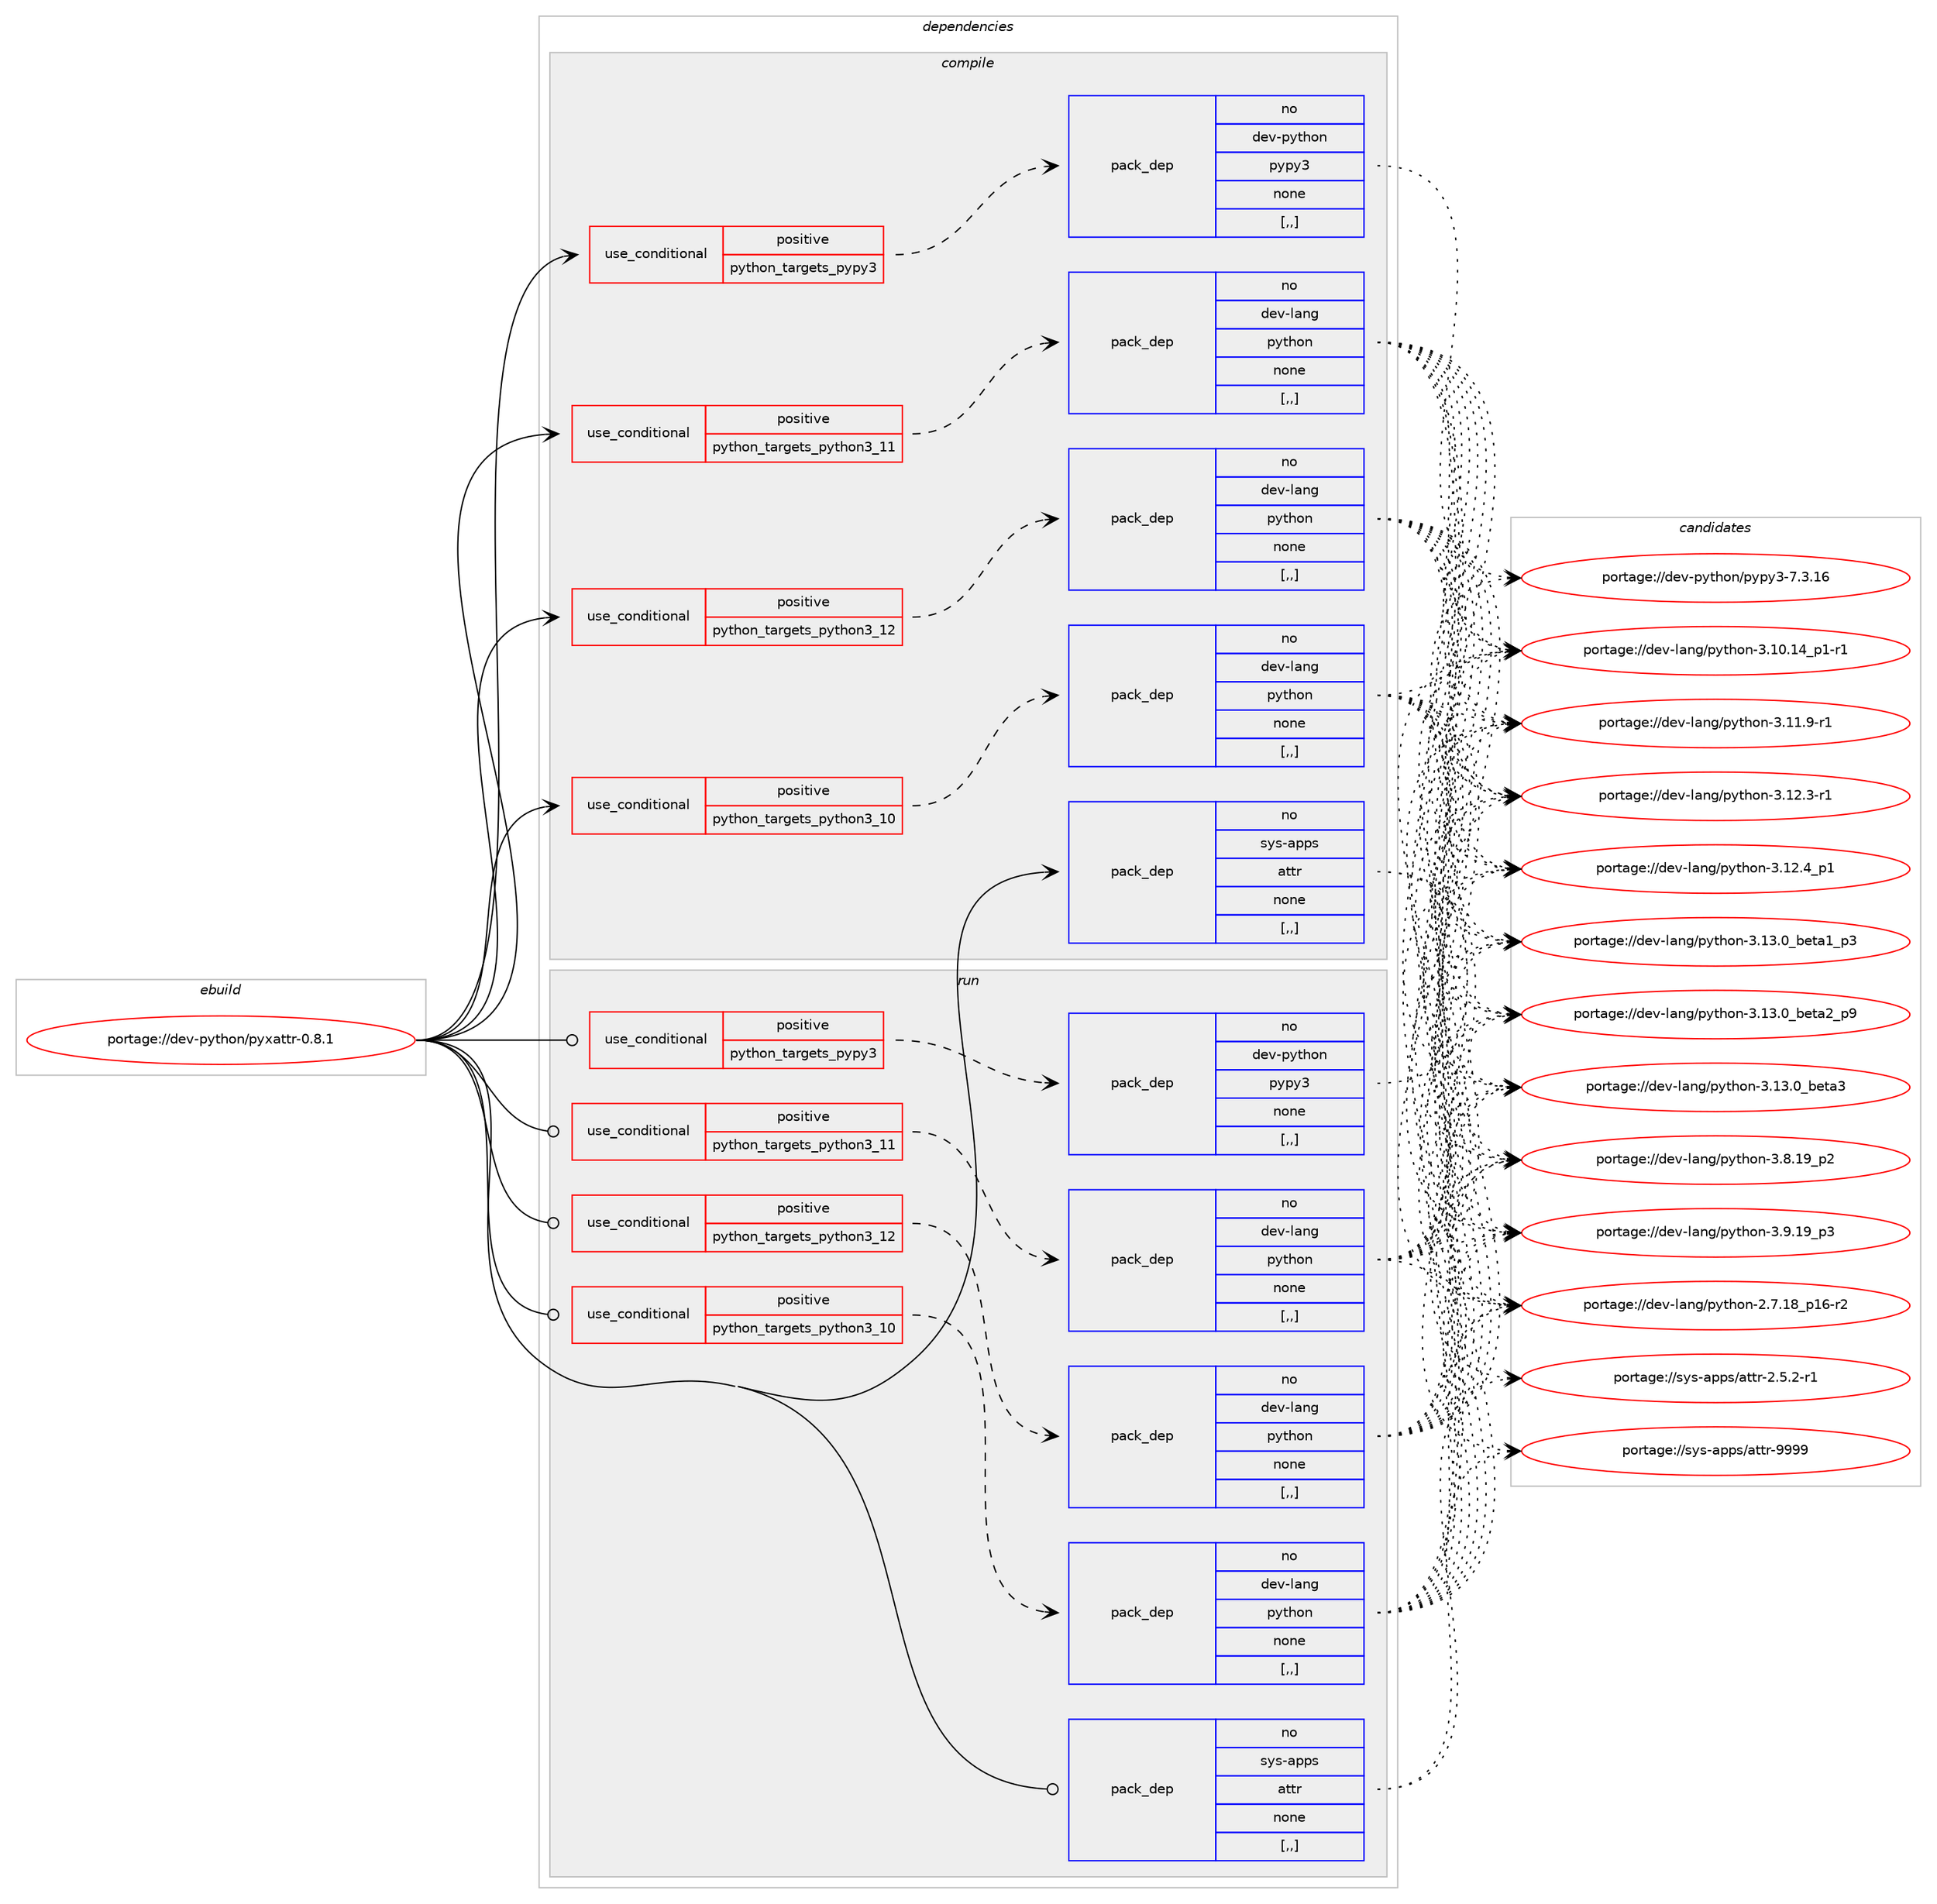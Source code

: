 digraph prolog {

# *************
# Graph options
# *************

newrank=true;
concentrate=true;
compound=true;
graph [rankdir=LR,fontname=Helvetica,fontsize=10,ranksep=1.5];#, ranksep=2.5, nodesep=0.2];
edge  [arrowhead=vee];
node  [fontname=Helvetica,fontsize=10];

# **********
# The ebuild
# **********

subgraph cluster_leftcol {
color=gray;
rank=same;
label=<<i>ebuild</i>>;
id [label="portage://dev-python/pyxattr-0.8.1", color=red, width=4, href="../dev-python/pyxattr-0.8.1.svg"];
}

# ****************
# The dependencies
# ****************

subgraph cluster_midcol {
color=gray;
label=<<i>dependencies</i>>;
subgraph cluster_compile {
fillcolor="#eeeeee";
style=filled;
label=<<i>compile</i>>;
subgraph cond37383 {
dependency156905 [label=<<TABLE BORDER="0" CELLBORDER="1" CELLSPACING="0" CELLPADDING="4"><TR><TD ROWSPAN="3" CELLPADDING="10">use_conditional</TD></TR><TR><TD>positive</TD></TR><TR><TD>python_targets_pypy3</TD></TR></TABLE>>, shape=none, color=red];
subgraph pack118284 {
dependency156906 [label=<<TABLE BORDER="0" CELLBORDER="1" CELLSPACING="0" CELLPADDING="4" WIDTH="220"><TR><TD ROWSPAN="6" CELLPADDING="30">pack_dep</TD></TR><TR><TD WIDTH="110">no</TD></TR><TR><TD>dev-python</TD></TR><TR><TD>pypy3</TD></TR><TR><TD>none</TD></TR><TR><TD>[,,]</TD></TR></TABLE>>, shape=none, color=blue];
}
dependency156905:e -> dependency156906:w [weight=20,style="dashed",arrowhead="vee"];
}
id:e -> dependency156905:w [weight=20,style="solid",arrowhead="vee"];
subgraph cond37384 {
dependency156907 [label=<<TABLE BORDER="0" CELLBORDER="1" CELLSPACING="0" CELLPADDING="4"><TR><TD ROWSPAN="3" CELLPADDING="10">use_conditional</TD></TR><TR><TD>positive</TD></TR><TR><TD>python_targets_python3_10</TD></TR></TABLE>>, shape=none, color=red];
subgraph pack118285 {
dependency156908 [label=<<TABLE BORDER="0" CELLBORDER="1" CELLSPACING="0" CELLPADDING="4" WIDTH="220"><TR><TD ROWSPAN="6" CELLPADDING="30">pack_dep</TD></TR><TR><TD WIDTH="110">no</TD></TR><TR><TD>dev-lang</TD></TR><TR><TD>python</TD></TR><TR><TD>none</TD></TR><TR><TD>[,,]</TD></TR></TABLE>>, shape=none, color=blue];
}
dependency156907:e -> dependency156908:w [weight=20,style="dashed",arrowhead="vee"];
}
id:e -> dependency156907:w [weight=20,style="solid",arrowhead="vee"];
subgraph cond37385 {
dependency156909 [label=<<TABLE BORDER="0" CELLBORDER="1" CELLSPACING="0" CELLPADDING="4"><TR><TD ROWSPAN="3" CELLPADDING="10">use_conditional</TD></TR><TR><TD>positive</TD></TR><TR><TD>python_targets_python3_11</TD></TR></TABLE>>, shape=none, color=red];
subgraph pack118286 {
dependency156910 [label=<<TABLE BORDER="0" CELLBORDER="1" CELLSPACING="0" CELLPADDING="4" WIDTH="220"><TR><TD ROWSPAN="6" CELLPADDING="30">pack_dep</TD></TR><TR><TD WIDTH="110">no</TD></TR><TR><TD>dev-lang</TD></TR><TR><TD>python</TD></TR><TR><TD>none</TD></TR><TR><TD>[,,]</TD></TR></TABLE>>, shape=none, color=blue];
}
dependency156909:e -> dependency156910:w [weight=20,style="dashed",arrowhead="vee"];
}
id:e -> dependency156909:w [weight=20,style="solid",arrowhead="vee"];
subgraph cond37386 {
dependency156911 [label=<<TABLE BORDER="0" CELLBORDER="1" CELLSPACING="0" CELLPADDING="4"><TR><TD ROWSPAN="3" CELLPADDING="10">use_conditional</TD></TR><TR><TD>positive</TD></TR><TR><TD>python_targets_python3_12</TD></TR></TABLE>>, shape=none, color=red];
subgraph pack118287 {
dependency156912 [label=<<TABLE BORDER="0" CELLBORDER="1" CELLSPACING="0" CELLPADDING="4" WIDTH="220"><TR><TD ROWSPAN="6" CELLPADDING="30">pack_dep</TD></TR><TR><TD WIDTH="110">no</TD></TR><TR><TD>dev-lang</TD></TR><TR><TD>python</TD></TR><TR><TD>none</TD></TR><TR><TD>[,,]</TD></TR></TABLE>>, shape=none, color=blue];
}
dependency156911:e -> dependency156912:w [weight=20,style="dashed",arrowhead="vee"];
}
id:e -> dependency156911:w [weight=20,style="solid",arrowhead="vee"];
subgraph pack118288 {
dependency156913 [label=<<TABLE BORDER="0" CELLBORDER="1" CELLSPACING="0" CELLPADDING="4" WIDTH="220"><TR><TD ROWSPAN="6" CELLPADDING="30">pack_dep</TD></TR><TR><TD WIDTH="110">no</TD></TR><TR><TD>sys-apps</TD></TR><TR><TD>attr</TD></TR><TR><TD>none</TD></TR><TR><TD>[,,]</TD></TR></TABLE>>, shape=none, color=blue];
}
id:e -> dependency156913:w [weight=20,style="solid",arrowhead="vee"];
}
subgraph cluster_compileandrun {
fillcolor="#eeeeee";
style=filled;
label=<<i>compile and run</i>>;
}
subgraph cluster_run {
fillcolor="#eeeeee";
style=filled;
label=<<i>run</i>>;
subgraph cond37387 {
dependency156914 [label=<<TABLE BORDER="0" CELLBORDER="1" CELLSPACING="0" CELLPADDING="4"><TR><TD ROWSPAN="3" CELLPADDING="10">use_conditional</TD></TR><TR><TD>positive</TD></TR><TR><TD>python_targets_pypy3</TD></TR></TABLE>>, shape=none, color=red];
subgraph pack118289 {
dependency156915 [label=<<TABLE BORDER="0" CELLBORDER="1" CELLSPACING="0" CELLPADDING="4" WIDTH="220"><TR><TD ROWSPAN="6" CELLPADDING="30">pack_dep</TD></TR><TR><TD WIDTH="110">no</TD></TR><TR><TD>dev-python</TD></TR><TR><TD>pypy3</TD></TR><TR><TD>none</TD></TR><TR><TD>[,,]</TD></TR></TABLE>>, shape=none, color=blue];
}
dependency156914:e -> dependency156915:w [weight=20,style="dashed",arrowhead="vee"];
}
id:e -> dependency156914:w [weight=20,style="solid",arrowhead="odot"];
subgraph cond37388 {
dependency156916 [label=<<TABLE BORDER="0" CELLBORDER="1" CELLSPACING="0" CELLPADDING="4"><TR><TD ROWSPAN="3" CELLPADDING="10">use_conditional</TD></TR><TR><TD>positive</TD></TR><TR><TD>python_targets_python3_10</TD></TR></TABLE>>, shape=none, color=red];
subgraph pack118290 {
dependency156917 [label=<<TABLE BORDER="0" CELLBORDER="1" CELLSPACING="0" CELLPADDING="4" WIDTH="220"><TR><TD ROWSPAN="6" CELLPADDING="30">pack_dep</TD></TR><TR><TD WIDTH="110">no</TD></TR><TR><TD>dev-lang</TD></TR><TR><TD>python</TD></TR><TR><TD>none</TD></TR><TR><TD>[,,]</TD></TR></TABLE>>, shape=none, color=blue];
}
dependency156916:e -> dependency156917:w [weight=20,style="dashed",arrowhead="vee"];
}
id:e -> dependency156916:w [weight=20,style="solid",arrowhead="odot"];
subgraph cond37389 {
dependency156918 [label=<<TABLE BORDER="0" CELLBORDER="1" CELLSPACING="0" CELLPADDING="4"><TR><TD ROWSPAN="3" CELLPADDING="10">use_conditional</TD></TR><TR><TD>positive</TD></TR><TR><TD>python_targets_python3_11</TD></TR></TABLE>>, shape=none, color=red];
subgraph pack118291 {
dependency156919 [label=<<TABLE BORDER="0" CELLBORDER="1" CELLSPACING="0" CELLPADDING="4" WIDTH="220"><TR><TD ROWSPAN="6" CELLPADDING="30">pack_dep</TD></TR><TR><TD WIDTH="110">no</TD></TR><TR><TD>dev-lang</TD></TR><TR><TD>python</TD></TR><TR><TD>none</TD></TR><TR><TD>[,,]</TD></TR></TABLE>>, shape=none, color=blue];
}
dependency156918:e -> dependency156919:w [weight=20,style="dashed",arrowhead="vee"];
}
id:e -> dependency156918:w [weight=20,style="solid",arrowhead="odot"];
subgraph cond37390 {
dependency156920 [label=<<TABLE BORDER="0" CELLBORDER="1" CELLSPACING="0" CELLPADDING="4"><TR><TD ROWSPAN="3" CELLPADDING="10">use_conditional</TD></TR><TR><TD>positive</TD></TR><TR><TD>python_targets_python3_12</TD></TR></TABLE>>, shape=none, color=red];
subgraph pack118292 {
dependency156921 [label=<<TABLE BORDER="0" CELLBORDER="1" CELLSPACING="0" CELLPADDING="4" WIDTH="220"><TR><TD ROWSPAN="6" CELLPADDING="30">pack_dep</TD></TR><TR><TD WIDTH="110">no</TD></TR><TR><TD>dev-lang</TD></TR><TR><TD>python</TD></TR><TR><TD>none</TD></TR><TR><TD>[,,]</TD></TR></TABLE>>, shape=none, color=blue];
}
dependency156920:e -> dependency156921:w [weight=20,style="dashed",arrowhead="vee"];
}
id:e -> dependency156920:w [weight=20,style="solid",arrowhead="odot"];
subgraph pack118293 {
dependency156922 [label=<<TABLE BORDER="0" CELLBORDER="1" CELLSPACING="0" CELLPADDING="4" WIDTH="220"><TR><TD ROWSPAN="6" CELLPADDING="30">pack_dep</TD></TR><TR><TD WIDTH="110">no</TD></TR><TR><TD>sys-apps</TD></TR><TR><TD>attr</TD></TR><TR><TD>none</TD></TR><TR><TD>[,,]</TD></TR></TABLE>>, shape=none, color=blue];
}
id:e -> dependency156922:w [weight=20,style="solid",arrowhead="odot"];
}
}

# **************
# The candidates
# **************

subgraph cluster_choices {
rank=same;
color=gray;
label=<<i>candidates</i>>;

subgraph choice118284 {
color=black;
nodesep=1;
choice10010111845112121116104111110471121211121215145554651464954 [label="portage://dev-python/pypy3-7.3.16", color=red, width=4,href="../dev-python/pypy3-7.3.16.svg"];
dependency156906:e -> choice10010111845112121116104111110471121211121215145554651464954:w [style=dotted,weight="100"];
}
subgraph choice118285 {
color=black;
nodesep=1;
choice100101118451089711010347112121116104111110455046554649569511249544511450 [label="portage://dev-lang/python-2.7.18_p16-r2", color=red, width=4,href="../dev-lang/python-2.7.18_p16-r2.svg"];
choice100101118451089711010347112121116104111110455146494846495295112494511449 [label="portage://dev-lang/python-3.10.14_p1-r1", color=red, width=4,href="../dev-lang/python-3.10.14_p1-r1.svg"];
choice100101118451089711010347112121116104111110455146494946574511449 [label="portage://dev-lang/python-3.11.9-r1", color=red, width=4,href="../dev-lang/python-3.11.9-r1.svg"];
choice100101118451089711010347112121116104111110455146495046514511449 [label="portage://dev-lang/python-3.12.3-r1", color=red, width=4,href="../dev-lang/python-3.12.3-r1.svg"];
choice100101118451089711010347112121116104111110455146495046529511249 [label="portage://dev-lang/python-3.12.4_p1", color=red, width=4,href="../dev-lang/python-3.12.4_p1.svg"];
choice10010111845108971101034711212111610411111045514649514648959810111697499511251 [label="portage://dev-lang/python-3.13.0_beta1_p3", color=red, width=4,href="../dev-lang/python-3.13.0_beta1_p3.svg"];
choice10010111845108971101034711212111610411111045514649514648959810111697509511257 [label="portage://dev-lang/python-3.13.0_beta2_p9", color=red, width=4,href="../dev-lang/python-3.13.0_beta2_p9.svg"];
choice1001011184510897110103471121211161041111104551464951464895981011169751 [label="portage://dev-lang/python-3.13.0_beta3", color=red, width=4,href="../dev-lang/python-3.13.0_beta3.svg"];
choice100101118451089711010347112121116104111110455146564649579511250 [label="portage://dev-lang/python-3.8.19_p2", color=red, width=4,href="../dev-lang/python-3.8.19_p2.svg"];
choice100101118451089711010347112121116104111110455146574649579511251 [label="portage://dev-lang/python-3.9.19_p3", color=red, width=4,href="../dev-lang/python-3.9.19_p3.svg"];
dependency156908:e -> choice100101118451089711010347112121116104111110455046554649569511249544511450:w [style=dotted,weight="100"];
dependency156908:e -> choice100101118451089711010347112121116104111110455146494846495295112494511449:w [style=dotted,weight="100"];
dependency156908:e -> choice100101118451089711010347112121116104111110455146494946574511449:w [style=dotted,weight="100"];
dependency156908:e -> choice100101118451089711010347112121116104111110455146495046514511449:w [style=dotted,weight="100"];
dependency156908:e -> choice100101118451089711010347112121116104111110455146495046529511249:w [style=dotted,weight="100"];
dependency156908:e -> choice10010111845108971101034711212111610411111045514649514648959810111697499511251:w [style=dotted,weight="100"];
dependency156908:e -> choice10010111845108971101034711212111610411111045514649514648959810111697509511257:w [style=dotted,weight="100"];
dependency156908:e -> choice1001011184510897110103471121211161041111104551464951464895981011169751:w [style=dotted,weight="100"];
dependency156908:e -> choice100101118451089711010347112121116104111110455146564649579511250:w [style=dotted,weight="100"];
dependency156908:e -> choice100101118451089711010347112121116104111110455146574649579511251:w [style=dotted,weight="100"];
}
subgraph choice118286 {
color=black;
nodesep=1;
choice100101118451089711010347112121116104111110455046554649569511249544511450 [label="portage://dev-lang/python-2.7.18_p16-r2", color=red, width=4,href="../dev-lang/python-2.7.18_p16-r2.svg"];
choice100101118451089711010347112121116104111110455146494846495295112494511449 [label="portage://dev-lang/python-3.10.14_p1-r1", color=red, width=4,href="../dev-lang/python-3.10.14_p1-r1.svg"];
choice100101118451089711010347112121116104111110455146494946574511449 [label="portage://dev-lang/python-3.11.9-r1", color=red, width=4,href="../dev-lang/python-3.11.9-r1.svg"];
choice100101118451089711010347112121116104111110455146495046514511449 [label="portage://dev-lang/python-3.12.3-r1", color=red, width=4,href="../dev-lang/python-3.12.3-r1.svg"];
choice100101118451089711010347112121116104111110455146495046529511249 [label="portage://dev-lang/python-3.12.4_p1", color=red, width=4,href="../dev-lang/python-3.12.4_p1.svg"];
choice10010111845108971101034711212111610411111045514649514648959810111697499511251 [label="portage://dev-lang/python-3.13.0_beta1_p3", color=red, width=4,href="../dev-lang/python-3.13.0_beta1_p3.svg"];
choice10010111845108971101034711212111610411111045514649514648959810111697509511257 [label="portage://dev-lang/python-3.13.0_beta2_p9", color=red, width=4,href="../dev-lang/python-3.13.0_beta2_p9.svg"];
choice1001011184510897110103471121211161041111104551464951464895981011169751 [label="portage://dev-lang/python-3.13.0_beta3", color=red, width=4,href="../dev-lang/python-3.13.0_beta3.svg"];
choice100101118451089711010347112121116104111110455146564649579511250 [label="portage://dev-lang/python-3.8.19_p2", color=red, width=4,href="../dev-lang/python-3.8.19_p2.svg"];
choice100101118451089711010347112121116104111110455146574649579511251 [label="portage://dev-lang/python-3.9.19_p3", color=red, width=4,href="../dev-lang/python-3.9.19_p3.svg"];
dependency156910:e -> choice100101118451089711010347112121116104111110455046554649569511249544511450:w [style=dotted,weight="100"];
dependency156910:e -> choice100101118451089711010347112121116104111110455146494846495295112494511449:w [style=dotted,weight="100"];
dependency156910:e -> choice100101118451089711010347112121116104111110455146494946574511449:w [style=dotted,weight="100"];
dependency156910:e -> choice100101118451089711010347112121116104111110455146495046514511449:w [style=dotted,weight="100"];
dependency156910:e -> choice100101118451089711010347112121116104111110455146495046529511249:w [style=dotted,weight="100"];
dependency156910:e -> choice10010111845108971101034711212111610411111045514649514648959810111697499511251:w [style=dotted,weight="100"];
dependency156910:e -> choice10010111845108971101034711212111610411111045514649514648959810111697509511257:w [style=dotted,weight="100"];
dependency156910:e -> choice1001011184510897110103471121211161041111104551464951464895981011169751:w [style=dotted,weight="100"];
dependency156910:e -> choice100101118451089711010347112121116104111110455146564649579511250:w [style=dotted,weight="100"];
dependency156910:e -> choice100101118451089711010347112121116104111110455146574649579511251:w [style=dotted,weight="100"];
}
subgraph choice118287 {
color=black;
nodesep=1;
choice100101118451089711010347112121116104111110455046554649569511249544511450 [label="portage://dev-lang/python-2.7.18_p16-r2", color=red, width=4,href="../dev-lang/python-2.7.18_p16-r2.svg"];
choice100101118451089711010347112121116104111110455146494846495295112494511449 [label="portage://dev-lang/python-3.10.14_p1-r1", color=red, width=4,href="../dev-lang/python-3.10.14_p1-r1.svg"];
choice100101118451089711010347112121116104111110455146494946574511449 [label="portage://dev-lang/python-3.11.9-r1", color=red, width=4,href="../dev-lang/python-3.11.9-r1.svg"];
choice100101118451089711010347112121116104111110455146495046514511449 [label="portage://dev-lang/python-3.12.3-r1", color=red, width=4,href="../dev-lang/python-3.12.3-r1.svg"];
choice100101118451089711010347112121116104111110455146495046529511249 [label="portage://dev-lang/python-3.12.4_p1", color=red, width=4,href="../dev-lang/python-3.12.4_p1.svg"];
choice10010111845108971101034711212111610411111045514649514648959810111697499511251 [label="portage://dev-lang/python-3.13.0_beta1_p3", color=red, width=4,href="../dev-lang/python-3.13.0_beta1_p3.svg"];
choice10010111845108971101034711212111610411111045514649514648959810111697509511257 [label="portage://dev-lang/python-3.13.0_beta2_p9", color=red, width=4,href="../dev-lang/python-3.13.0_beta2_p9.svg"];
choice1001011184510897110103471121211161041111104551464951464895981011169751 [label="portage://dev-lang/python-3.13.0_beta3", color=red, width=4,href="../dev-lang/python-3.13.0_beta3.svg"];
choice100101118451089711010347112121116104111110455146564649579511250 [label="portage://dev-lang/python-3.8.19_p2", color=red, width=4,href="../dev-lang/python-3.8.19_p2.svg"];
choice100101118451089711010347112121116104111110455146574649579511251 [label="portage://dev-lang/python-3.9.19_p3", color=red, width=4,href="../dev-lang/python-3.9.19_p3.svg"];
dependency156912:e -> choice100101118451089711010347112121116104111110455046554649569511249544511450:w [style=dotted,weight="100"];
dependency156912:e -> choice100101118451089711010347112121116104111110455146494846495295112494511449:w [style=dotted,weight="100"];
dependency156912:e -> choice100101118451089711010347112121116104111110455146494946574511449:w [style=dotted,weight="100"];
dependency156912:e -> choice100101118451089711010347112121116104111110455146495046514511449:w [style=dotted,weight="100"];
dependency156912:e -> choice100101118451089711010347112121116104111110455146495046529511249:w [style=dotted,weight="100"];
dependency156912:e -> choice10010111845108971101034711212111610411111045514649514648959810111697499511251:w [style=dotted,weight="100"];
dependency156912:e -> choice10010111845108971101034711212111610411111045514649514648959810111697509511257:w [style=dotted,weight="100"];
dependency156912:e -> choice1001011184510897110103471121211161041111104551464951464895981011169751:w [style=dotted,weight="100"];
dependency156912:e -> choice100101118451089711010347112121116104111110455146564649579511250:w [style=dotted,weight="100"];
dependency156912:e -> choice100101118451089711010347112121116104111110455146574649579511251:w [style=dotted,weight="100"];
}
subgraph choice118288 {
color=black;
nodesep=1;
choice115121115459711211211547971161161144550465346504511449 [label="portage://sys-apps/attr-2.5.2-r1", color=red, width=4,href="../sys-apps/attr-2.5.2-r1.svg"];
choice115121115459711211211547971161161144557575757 [label="portage://sys-apps/attr-9999", color=red, width=4,href="../sys-apps/attr-9999.svg"];
dependency156913:e -> choice115121115459711211211547971161161144550465346504511449:w [style=dotted,weight="100"];
dependency156913:e -> choice115121115459711211211547971161161144557575757:w [style=dotted,weight="100"];
}
subgraph choice118289 {
color=black;
nodesep=1;
choice10010111845112121116104111110471121211121215145554651464954 [label="portage://dev-python/pypy3-7.3.16", color=red, width=4,href="../dev-python/pypy3-7.3.16.svg"];
dependency156915:e -> choice10010111845112121116104111110471121211121215145554651464954:w [style=dotted,weight="100"];
}
subgraph choice118290 {
color=black;
nodesep=1;
choice100101118451089711010347112121116104111110455046554649569511249544511450 [label="portage://dev-lang/python-2.7.18_p16-r2", color=red, width=4,href="../dev-lang/python-2.7.18_p16-r2.svg"];
choice100101118451089711010347112121116104111110455146494846495295112494511449 [label="portage://dev-lang/python-3.10.14_p1-r1", color=red, width=4,href="../dev-lang/python-3.10.14_p1-r1.svg"];
choice100101118451089711010347112121116104111110455146494946574511449 [label="portage://dev-lang/python-3.11.9-r1", color=red, width=4,href="../dev-lang/python-3.11.9-r1.svg"];
choice100101118451089711010347112121116104111110455146495046514511449 [label="portage://dev-lang/python-3.12.3-r1", color=red, width=4,href="../dev-lang/python-3.12.3-r1.svg"];
choice100101118451089711010347112121116104111110455146495046529511249 [label="portage://dev-lang/python-3.12.4_p1", color=red, width=4,href="../dev-lang/python-3.12.4_p1.svg"];
choice10010111845108971101034711212111610411111045514649514648959810111697499511251 [label="portage://dev-lang/python-3.13.0_beta1_p3", color=red, width=4,href="../dev-lang/python-3.13.0_beta1_p3.svg"];
choice10010111845108971101034711212111610411111045514649514648959810111697509511257 [label="portage://dev-lang/python-3.13.0_beta2_p9", color=red, width=4,href="../dev-lang/python-3.13.0_beta2_p9.svg"];
choice1001011184510897110103471121211161041111104551464951464895981011169751 [label="portage://dev-lang/python-3.13.0_beta3", color=red, width=4,href="../dev-lang/python-3.13.0_beta3.svg"];
choice100101118451089711010347112121116104111110455146564649579511250 [label="portage://dev-lang/python-3.8.19_p2", color=red, width=4,href="../dev-lang/python-3.8.19_p2.svg"];
choice100101118451089711010347112121116104111110455146574649579511251 [label="portage://dev-lang/python-3.9.19_p3", color=red, width=4,href="../dev-lang/python-3.9.19_p3.svg"];
dependency156917:e -> choice100101118451089711010347112121116104111110455046554649569511249544511450:w [style=dotted,weight="100"];
dependency156917:e -> choice100101118451089711010347112121116104111110455146494846495295112494511449:w [style=dotted,weight="100"];
dependency156917:e -> choice100101118451089711010347112121116104111110455146494946574511449:w [style=dotted,weight="100"];
dependency156917:e -> choice100101118451089711010347112121116104111110455146495046514511449:w [style=dotted,weight="100"];
dependency156917:e -> choice100101118451089711010347112121116104111110455146495046529511249:w [style=dotted,weight="100"];
dependency156917:e -> choice10010111845108971101034711212111610411111045514649514648959810111697499511251:w [style=dotted,weight="100"];
dependency156917:e -> choice10010111845108971101034711212111610411111045514649514648959810111697509511257:w [style=dotted,weight="100"];
dependency156917:e -> choice1001011184510897110103471121211161041111104551464951464895981011169751:w [style=dotted,weight="100"];
dependency156917:e -> choice100101118451089711010347112121116104111110455146564649579511250:w [style=dotted,weight="100"];
dependency156917:e -> choice100101118451089711010347112121116104111110455146574649579511251:w [style=dotted,weight="100"];
}
subgraph choice118291 {
color=black;
nodesep=1;
choice100101118451089711010347112121116104111110455046554649569511249544511450 [label="portage://dev-lang/python-2.7.18_p16-r2", color=red, width=4,href="../dev-lang/python-2.7.18_p16-r2.svg"];
choice100101118451089711010347112121116104111110455146494846495295112494511449 [label="portage://dev-lang/python-3.10.14_p1-r1", color=red, width=4,href="../dev-lang/python-3.10.14_p1-r1.svg"];
choice100101118451089711010347112121116104111110455146494946574511449 [label="portage://dev-lang/python-3.11.9-r1", color=red, width=4,href="../dev-lang/python-3.11.9-r1.svg"];
choice100101118451089711010347112121116104111110455146495046514511449 [label="portage://dev-lang/python-3.12.3-r1", color=red, width=4,href="../dev-lang/python-3.12.3-r1.svg"];
choice100101118451089711010347112121116104111110455146495046529511249 [label="portage://dev-lang/python-3.12.4_p1", color=red, width=4,href="../dev-lang/python-3.12.4_p1.svg"];
choice10010111845108971101034711212111610411111045514649514648959810111697499511251 [label="portage://dev-lang/python-3.13.0_beta1_p3", color=red, width=4,href="../dev-lang/python-3.13.0_beta1_p3.svg"];
choice10010111845108971101034711212111610411111045514649514648959810111697509511257 [label="portage://dev-lang/python-3.13.0_beta2_p9", color=red, width=4,href="../dev-lang/python-3.13.0_beta2_p9.svg"];
choice1001011184510897110103471121211161041111104551464951464895981011169751 [label="portage://dev-lang/python-3.13.0_beta3", color=red, width=4,href="../dev-lang/python-3.13.0_beta3.svg"];
choice100101118451089711010347112121116104111110455146564649579511250 [label="portage://dev-lang/python-3.8.19_p2", color=red, width=4,href="../dev-lang/python-3.8.19_p2.svg"];
choice100101118451089711010347112121116104111110455146574649579511251 [label="portage://dev-lang/python-3.9.19_p3", color=red, width=4,href="../dev-lang/python-3.9.19_p3.svg"];
dependency156919:e -> choice100101118451089711010347112121116104111110455046554649569511249544511450:w [style=dotted,weight="100"];
dependency156919:e -> choice100101118451089711010347112121116104111110455146494846495295112494511449:w [style=dotted,weight="100"];
dependency156919:e -> choice100101118451089711010347112121116104111110455146494946574511449:w [style=dotted,weight="100"];
dependency156919:e -> choice100101118451089711010347112121116104111110455146495046514511449:w [style=dotted,weight="100"];
dependency156919:e -> choice100101118451089711010347112121116104111110455146495046529511249:w [style=dotted,weight="100"];
dependency156919:e -> choice10010111845108971101034711212111610411111045514649514648959810111697499511251:w [style=dotted,weight="100"];
dependency156919:e -> choice10010111845108971101034711212111610411111045514649514648959810111697509511257:w [style=dotted,weight="100"];
dependency156919:e -> choice1001011184510897110103471121211161041111104551464951464895981011169751:w [style=dotted,weight="100"];
dependency156919:e -> choice100101118451089711010347112121116104111110455146564649579511250:w [style=dotted,weight="100"];
dependency156919:e -> choice100101118451089711010347112121116104111110455146574649579511251:w [style=dotted,weight="100"];
}
subgraph choice118292 {
color=black;
nodesep=1;
choice100101118451089711010347112121116104111110455046554649569511249544511450 [label="portage://dev-lang/python-2.7.18_p16-r2", color=red, width=4,href="../dev-lang/python-2.7.18_p16-r2.svg"];
choice100101118451089711010347112121116104111110455146494846495295112494511449 [label="portage://dev-lang/python-3.10.14_p1-r1", color=red, width=4,href="../dev-lang/python-3.10.14_p1-r1.svg"];
choice100101118451089711010347112121116104111110455146494946574511449 [label="portage://dev-lang/python-3.11.9-r1", color=red, width=4,href="../dev-lang/python-3.11.9-r1.svg"];
choice100101118451089711010347112121116104111110455146495046514511449 [label="portage://dev-lang/python-3.12.3-r1", color=red, width=4,href="../dev-lang/python-3.12.3-r1.svg"];
choice100101118451089711010347112121116104111110455146495046529511249 [label="portage://dev-lang/python-3.12.4_p1", color=red, width=4,href="../dev-lang/python-3.12.4_p1.svg"];
choice10010111845108971101034711212111610411111045514649514648959810111697499511251 [label="portage://dev-lang/python-3.13.0_beta1_p3", color=red, width=4,href="../dev-lang/python-3.13.0_beta1_p3.svg"];
choice10010111845108971101034711212111610411111045514649514648959810111697509511257 [label="portage://dev-lang/python-3.13.0_beta2_p9", color=red, width=4,href="../dev-lang/python-3.13.0_beta2_p9.svg"];
choice1001011184510897110103471121211161041111104551464951464895981011169751 [label="portage://dev-lang/python-3.13.0_beta3", color=red, width=4,href="../dev-lang/python-3.13.0_beta3.svg"];
choice100101118451089711010347112121116104111110455146564649579511250 [label="portage://dev-lang/python-3.8.19_p2", color=red, width=4,href="../dev-lang/python-3.8.19_p2.svg"];
choice100101118451089711010347112121116104111110455146574649579511251 [label="portage://dev-lang/python-3.9.19_p3", color=red, width=4,href="../dev-lang/python-3.9.19_p3.svg"];
dependency156921:e -> choice100101118451089711010347112121116104111110455046554649569511249544511450:w [style=dotted,weight="100"];
dependency156921:e -> choice100101118451089711010347112121116104111110455146494846495295112494511449:w [style=dotted,weight="100"];
dependency156921:e -> choice100101118451089711010347112121116104111110455146494946574511449:w [style=dotted,weight="100"];
dependency156921:e -> choice100101118451089711010347112121116104111110455146495046514511449:w [style=dotted,weight="100"];
dependency156921:e -> choice100101118451089711010347112121116104111110455146495046529511249:w [style=dotted,weight="100"];
dependency156921:e -> choice10010111845108971101034711212111610411111045514649514648959810111697499511251:w [style=dotted,weight="100"];
dependency156921:e -> choice10010111845108971101034711212111610411111045514649514648959810111697509511257:w [style=dotted,weight="100"];
dependency156921:e -> choice1001011184510897110103471121211161041111104551464951464895981011169751:w [style=dotted,weight="100"];
dependency156921:e -> choice100101118451089711010347112121116104111110455146564649579511250:w [style=dotted,weight="100"];
dependency156921:e -> choice100101118451089711010347112121116104111110455146574649579511251:w [style=dotted,weight="100"];
}
subgraph choice118293 {
color=black;
nodesep=1;
choice115121115459711211211547971161161144550465346504511449 [label="portage://sys-apps/attr-2.5.2-r1", color=red, width=4,href="../sys-apps/attr-2.5.2-r1.svg"];
choice115121115459711211211547971161161144557575757 [label="portage://sys-apps/attr-9999", color=red, width=4,href="../sys-apps/attr-9999.svg"];
dependency156922:e -> choice115121115459711211211547971161161144550465346504511449:w [style=dotted,weight="100"];
dependency156922:e -> choice115121115459711211211547971161161144557575757:w [style=dotted,weight="100"];
}
}

}
